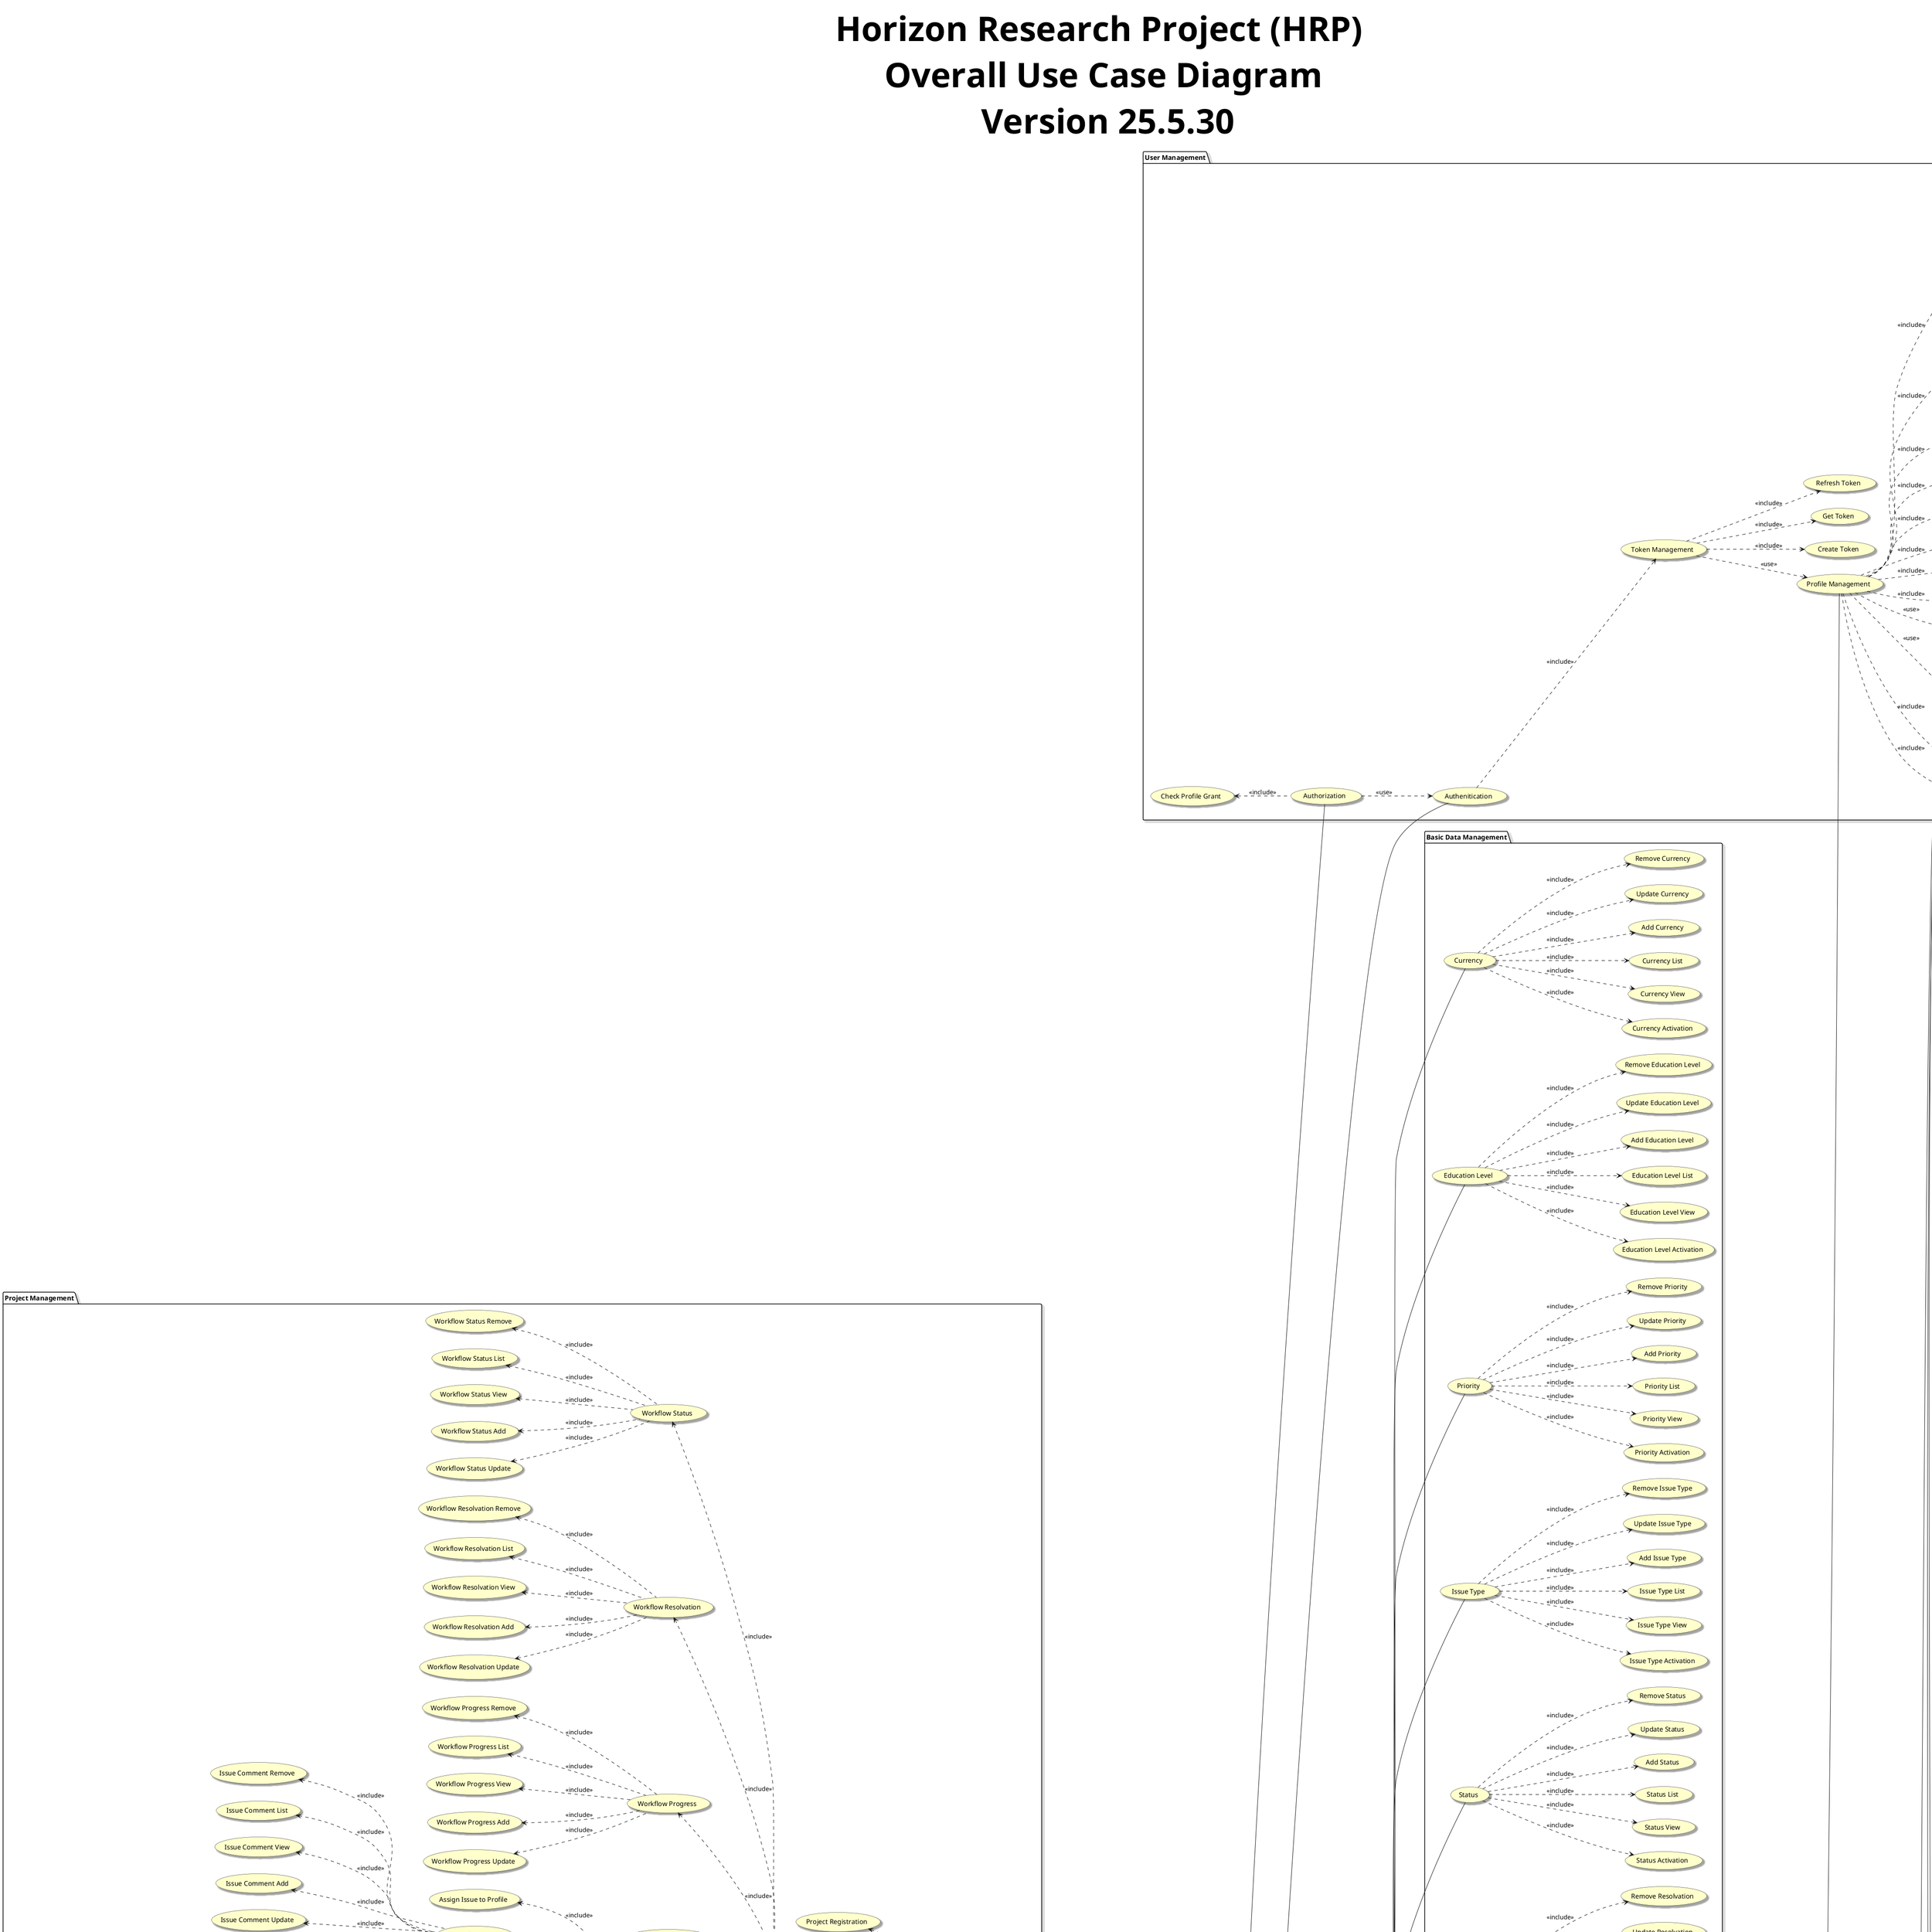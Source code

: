 @startuml
left to right direction

skinparam useCaseBackgroundColor #Business
skinparam actorBackgroundColor #Business
skinparam Shadowing True
skinparam TitleFontSize 72px

title Horizon Research Project (HRP) \n Overall Use Case Diagram \n Version 25.5.30

:User: as User
:Senior Manager: as SeniorManager
:Project Manager: as PMO
:Financial Manager: as Fmanager
:Administrator: as Admin
:Human Resource: as HR
:Accountant: as Accountant
:Staff: as Staff
:DevOps Manager: as DevOpsManager
:Product Manager: as ProductManager


package "User Management"{
    
    usecase "Role Management" as roleManagement
    usecase "Role Registration" as roleRegistration
    usecase "Role Update" as roleUpdate
    usecase "Role Activation" as roleActivation
    usecase "Role Search" as roleSearch
    usecase "Role List" as roleList

    usecase "Group Management" as groupManagement
    usecase "Group Registration" as groupRegistration
    usecase "Group Update" as groupUpdate
    usecase "Group Activation" as groupActivation
    usecase "Group Search" as groupSearch
    usecase "Group List" as groupList

    usecase "Profile Management" as profileManagement
    usecase "Profile Registration" as profileRegistration
    usecase "Profile Activation" as profileActivation
    usecase "Profile Update" as profileUpdate
    usecase "Profile Search" as profileSearch
    usecase "Profile List" as profileList
    usecase "Profile View" as profileView

    usecase "Profile Permission" as profilePermission
    usecase "Add Profile Permission" as addProfilePermission
    usecase "Remove Profile Permission" as removeProfilePermission
    usecase "Profile Permission List" as profilePermissionList

    usecase "Profile Role Management" as profileRoleManagement
    usecase "Add Profile Role" as addProfileRole
    usecase "Remove Profile Role" as removeProfileRole
    usecase "Profile Role List" as profileRoleList

    usecase "Profile Group Management" as profileGroupManagement
    usecase "Add Profile Group" as addProfileGroup
    usecase "Remove Profile Group" as removeProfileGroup
    usecase "Profile Group List" as profileGroupList

    usecase "Token Management" as tokenMangement
    usecase "Create Token" as createToken
    usecase "Get Token" as getToken
    usecase "Refresh Token" as refreshToken

    usecase "Change Password" as changePassword
    usecase "Authenitication" as authentication

    usecase "Authorization" as authorization
    usecase "Check Profile Grant" as checkGrant

}

package "Basic Data Management"{
    usecase "Currency" as currency
    usecase "Add Currency" as addCurrency
    usecase "Update Currency" as updateCurrency
    usecase "Remove Currency" as removeCurrency
    usecase "Currency Activation" as currencyActivation
    usecase "Currency View" as currencyView
    usecase "Currency List" as currencyList

    usecase "Education Level" as educationLevel
    usecase "Add Education Level" as addEducationLevel
    usecase "Update Education Level" as updateEducationLevel
    usecase "Remove Education Level" as removeEducationLevel
    usecase "Education Level Activation" as educationLevelActivation
    usecase "Education Level View" as educationLevelView
    usecase "Education Level List" as educationLevelList

    usecase "Priority" as priority
    usecase "Add Priority" as addPriority
    usecase "Update Priority" as updatePriority
    usecase "Remove Priority" as removePriority
    usecase "Priority Activation" as priorityActivation
    usecase "Priority View" as priorityView
    usecase "Priority List" as priorityList

    usecase "Issue Type" as issueType
    usecase "Add Issue Type" as addIssueType
    usecase "Update Issue Type" as updateIssueType
    usecase "Remove Issue Type" as removeIssueType
    usecase "Issue Type Activation" as issueTypeActivation
    usecase "Issue Type View" as issueTypeView
    usecase "Issue Type List" as issueTypeList

    usecase "Status" as status
    usecase "Add Status" as addStatus
    usecase "Update Status" as updateStatus
    usecase "Remove Status" as removeStatus
    usecase "Status Activation" as statusActivation
    usecase "Status View" as statusView
    usecase "Status List" as statusList

    usecase "Resolvation" as resolvation
    usecase "Add Resolvation" as addResolvation
    usecase "Update Resolvation" as updateResolvation
    usecase "Remove Resolvation" as removeResolvation
    usecase "Resolvation Activation" as resolvationActivation
    usecase "Resolvation View" as resolvationView
    usecase "Resolvation List" as resolvationList


    usecase "Meeting Type" as meetingType
    usecase "Add Meeting Type" as addMeetingType
    usecase "Update Meeting Type" as updateMeetingType
    usecase "Remove Meeting Type" as removeMeetingType
    usecase "Meeting Type Activation" as meetingTypeActivation
    usecase "Meeting Type View" as meetingTypeView
    usecase "Meeting Type List" as meetingTypeList

    usecase "Document Type" as documentType
    usecase "Add Document Type" as addDocumentType
    usecase "Update Document Type" as updateDocumentType
    usecase "Remove Document Type" as removeDocumentType
    usecase "Document Type Activation" as documentTypeActivation
    usecase "Document Type View" as documentTypeView
    usecase "Document Type List" as documentTypeList

    usecase "File Extention" as fileExtention
    usecase "Add File Extention" as addFileExtention
    usecase "Update File Extention" as updateFileExtention
    usecase "Remove File Extention" as removeFileExtention
    usecase "File Extention Activation" as fileExtentionActivation
    usecase "File Extention View" as fileExtentionView
    usecase "File Extention List" as fileExtentionList

    usecase "Contract Type" as contractType
    usecase "Add Contract Type" as addContractType
    usecase "Update Contract Type" as updateContractType
    usecase "Remove Contract Type" as removeContractType
    usecase "Contract Type Activation" as contractTypeActivation
    usecase "Contract Type View" as contractTypeView
    usecase "Contract Type List" as contractTypeList

    usecase "Time Unit" as timeUnit
    usecase "Add Time Unit" as addTimeUnit
    usecase "Update Time Unit" as updateTimeUnit
    usecase "Remove Time Unit" as removeTimeUnit
    usecase "Time Unit Activation" as timeUnitActivation
    usecase "Time Unit View" as timeUnitView
    usecase "Time Unit List" as timeUnitList
}

package "Document Management"{
    usecase "Document" as document
    usecase "Document Upload" as documentUpload
    usecase "Document Info Update" as documentInfoUpdate
    usecase "Document Remove" as documentRemove
    usecase "Document List" as documentList
    usecase "Document View" as documentView
    usecase "Project Workflow Document Type" as projectWorkflowDocumentType
    usecase "Project Workflow Document Type Add" as projectWorkflowDocumentTypeAdd
    usecase "Project Workflow Document Type Update" as projectWorkflowDocumentTypeUpdate
    usecase "Project Workflow Document Type Remove" as projectWorkflowDocumentTypeRemove
    usecase "Project Workflow Document Type List" as projectWorkflowDocumentTypeList
    usecase "Project Workflow Document Type View" as projectWorkflowDocumentTypeView
    usecase "Project Workflow Document Type Activation" as projectWorkflowDocumentTypeActivation
    usecase "Workflow Eligible File Extention" as workflowEligibleFileExtention
    usecase "Workflow Eligible File Extention Add" as workflowEligibleFileExtentionAdd
    usecase "Workflow Eligible File Extention Update" as workflowEligibleFileExtentionUpdate
    usecase "Workflow Eligible File Extention Remove" as workflowEligibleFileExtentionRemove
    usecase "Workflow Eligible File Extention List" as workflowEligibleFileExtentionList
    usecase "Workflow Eligible File Extention View" as workflowEligibleFileExtentionView
    usecase "Workflow Eligible File Extention Activation" as workflowEligibleFileExtentionActivation
}

package "Connector"{
    usecase "Set Jira Connection Settings" as setJiraConnection
    usecase "Set Trello Connection Settings" as setTrelloConnection
    usecase "Set GitHub Connection Settings" as setGitHubConnection
    usecase "Set GitLab Connection Settings" as setGitLabConnection
    usecase "Set Bibucket Connection Settings" as setBitbucketConnection
    usecase "Set File Server Connection Settings" as setFileServerConnection

    usecase "Sync Project Activities by Jira" as syncByJira
    usecase "Sync Project Activities by Trello" as syncByTrello
    usecase "Sync Changes List by GitHub" as syncByGitHub
    usecase "Sync Changes List by GitLab" as syncByGitLab
    usecase "Sync Changes List by Bitbucket" as syncByBitbucket
    usecase "Financial Data Migration by Excel File" as financialDataMigration
}


User <|--Admin
Admin -- profileManagement
Admin -- roleManagement
Admin -- groupManagement
User -- authentication
User -- authorization
User -- profileView
User -- changePassword
Admin -- currency
Admin -- educationLevel
Admin -- priority
Admin -- issueType
Admin -- status
Admin -- resolvation
Admin -- meetingType
Admin -- documentType
Admin -- fileExtention
Admin -- contractType
Admin -- timeUnit
User -- document
Admin -- projectWorkflowDocumentType
Admin -- workflowEligibleFileExtention


profileManagement ..> profileRegistration : <<include>>
profileManagement ..> profileActivation : <<include>>
profileManagement ..> changePassword : <<include>>
profileManagement ..> profileSearch : <<include>>
profileManagement ..> profileUpdate : <<include>>
profileManagement ..> profileList : <<include>>
profileManagement ..> profileView : <<include>>
profileManagement ..> profilePermission : <<include>>
profileManagement ..> profileGroupManagement : <<include>>
profileManagement ..> profileRoleManagement : <<include>>
profileManagement ..> roleManagement : <<use>>
profileManagement ..> groupManagement : <<use>>

profilePermission ..> addProfilePermission : <<include>>
profilePermission ..> removeProfilePermission : <<include>>
profilePermission ..> profilePermissionList : <<include>>

profileGroupManagement ..> addProfileGroup : <<include>>
profileGroupManagement ..> removeProfileGroup : <<include>>
profileGroupManagement ..> profileGroupList : <<include>>

profileRoleManagement ..> addProfileRole : <<include>>
profileRoleManagement ..> removeProfileRole : <<include>>
profileRoleManagement ..> profileRoleList : <<include>>

roleManagement ..> roleRegistration : <<include>>
roleManagement ..> roleUpdate : <<include>>
roleManagement ..> roleActivation : <<include>>
roleManagement ..> roleList : <<include>>
roleManagement ..> roleSearch : <<include>>

groupManagement ..> groupRegistration : <<include>>
groupManagement ..> groupUpdate : <<include>>
groupManagement ..> groupActivation : <<include>>
groupManagement ..> groupList : <<include>>
groupManagement ..> groupSearch : <<include>>

tokenMangement ..> createToken : <<include>>
tokenMangement ..> getToken : <<include>>
tokenMangement ..> refreshToken : <<include>>

authentication ..> tokenMangement : <<include>>
tokenMangement ..> profileManagement : <<use>>
authorization ..> authentication : <<use>>
checkGrant <.. authorization : <<include>>

currency ..> addCurrency : <<include>>
currency ..> updateCurrency : <<include>>
currency ..> removeCurrency : <<include>>
currency ..> currencyActivation : <<include>>
currency ..> currencyList : <<include>>
currency ..> currencyView : <<include>>

priority ..> addPriority : <<include>>
priority ..> updatePriority : <<include>>
priority ..> removePriority : <<include>>
priority ..> priorityActivation : <<include>>
priority ..> priorityList : <<include>>
priority ..> priorityView : <<include>>

status ..> addStatus: <<include>>
status ..> updateStatus : <<include>>
status ..> removeStatus : <<include>>
status ..> statusActivation : <<include>>
status ..> statusList : <<include>>
status ..> statusView : <<include>>

resolvation ..> addResolvation : <<include>>
resolvation ..> updateResolvation : <<include>>
resolvation ..> removeResolvation : <<include>>
resolvation ..> resolvationActivation : <<include>>
resolvation ..> resolvationList : <<include>>
resolvation ..> resolvationView : <<include>>

educationLevel ..> addEducationLevel: <<include>>
educationLevel ..> updateEducationLevel : <<include>>
educationLevel ..> removeEducationLevel : <<include>>
educationLevel ..> educationLevelActivation : <<include>>
educationLevel ..> educationLevelList : <<include>>
educationLevel ..> educationLevelView : <<include>>

issueType ..> addIssueType: <<include>>
issueType ..> updateIssueType : <<include>>
issueType ..> removeIssueType : <<include>>
issueType ..> issueTypeActivation : <<include>>
issueType ..> issueTypeList : <<include>>
issueType ..> issueTypeView : <<include>>

meetingType ..> addMeetingType: <<include>>
meetingType ..> updateMeetingType : <<include>>
meetingType ..> removeMeetingType : <<include>>
meetingType ..> meetingTypeActivation : <<include>>
meetingType ..> meetingTypeList : <<include>>
meetingType ..> meetingTypeView : <<include>>

documentType ..> addDocumentType: <<include>>
documentType ..> updateDocumentType : <<include>>
documentType ..> removeDocumentType : <<include>>
documentType ..> documentTypeActivation : <<include>>
documentType ..> documentTypeList : <<include>>
documentType ..> documentTypeView : <<include>>

fileExtention ..> addFileExtention: <<include>>
fileExtention ..> updateFileExtention : <<include>>
fileExtention ..> removeFileExtention : <<include>>
fileExtention ..> fileExtentionActivation : <<include>>
fileExtention ..> fileExtentionList : <<include>>
fileExtention ..> fileExtentionView : <<include>>

contractType ..> addContractType: <<include>>
contractType ..> updateContractType : <<include>>
contractType ..> removeContractType : <<include>>
contractType ..> contractTypeActivation : <<include>>
contractType ..> contractTypeList : <<include>>
contractType ..> contractTypeView : <<include>>

timeUnit ..> addTimeUnit: <<include>>
timeUnit ..> updateTimeUnit : <<include>>
timeUnit ..> removeTimeUnit : <<include>>
timeUnit ..> timeUnitActivation : <<include>>
timeUnit ..> timeUnitList : <<include>>
timeUnit ..> timeUnitView : <<include>>

document ..> documentUpload : <<include>>
document ..> documentInfoUpdate : <<include>>
document ..> documentRemove : <<include>>
document ..> documentList : <<include>>
document ..> documentView : <<include>>
projectWorkflowDocumentType ..> projectWorkflowDocumentTypeAdd : <<include>>
projectWorkflowDocumentType ..> projectWorkflowDocumentTypeUpdate : <<include>>
projectWorkflowDocumentType ..> projectWorkflowDocumentTypeRemove : <<include>>
projectWorkflowDocumentType ..> projectWorkflowDocumentTypeList : <<include>>
projectWorkflowDocumentType ..> projectWorkflowDocumentTypeView : <<include>>
projectWorkflowDocumentType ..> projectWorkflowDocumentTypeActivation : <<include>>
workflowEligibleFileExtention ..> workflowEligibleFileExtentionAdd : <<include>>
workflowEligibleFileExtention ..> workflowEligibleFileExtentionUpdate : <<include>>
workflowEligibleFileExtention ..> workflowEligibleFileExtentionRemove : <<include>>
workflowEligibleFileExtention ..> workflowEligibleFileExtentionList : <<include>>
workflowEligibleFileExtention ..> workflowEligibleFileExtentionView : <<include>>
workflowEligibleFileExtention ..> workflowEligibleFileExtentionActivation : <<include>>

Admin -- setJiraConnection
Admin -- setTrelloConnection
Admin -- setGitHubConnection
Admin -- setGitLabConnection
Admin -- setBitbucketConnection
Admin -- setFileServerConnection

setFileServerConnection <.. financialDataMigration
setJiraConnection <.. syncByJira
setTrelloConnection <.. syncByTrello
setGitHubConnection <.. syncByGitHub
setGitLabConnection <.. syncByGitLab
setBitbucketConnection <.. syncByBitbucket

PMO -- syncByJira
PMO -- syncByTrello
PMO -- syncByGitHub
PMO -- syncByGitLab
PMO -- syncByBitbucket
Fmanager -- financialDataMigration

package "Financial"{
    
    usecase "Activity Based Costing" as abc
    usecase "Direct Costing" as directCosting
    usecase "Bugget Management" as bugget
    usecase "Operational Budgeting" as buggeting
    usecase "Product Pricing" as pricing

    usecase "Cost Management" as costing
    usecase "Cost Receipt" as costReceipt
    usecase "Add Cost Receipt" as addCostReceipt
    usecase "Update Cost Receipt" as updateCostReceipt
    usecase "Remove Cost Receipt" as removeCostReceipt
    usecase "Get Cost Receipt" as getCostReceipt
    usecase "Cost Receipt List" as costReceiptList
    usecase "Cost Receipt Item" as costReceiptItem
    usecase "Add Cost Receipt Item" as addCostReceiptItem
    usecase "Update Cost Receipt Item" as updateCostReceiptItem
    usecase "Remove Cost Receipt Item" as removeCostReceiptItem
    usecase "Get Cost Receipt Item" as getCostReceiptItem
    usecase "Cost Receipt Item List" as costReceiptItemList
    usecase "Project Direct Cost Item" as projectDirectCostItem
    usecase "Add Project Direct Cost Item" as addProjectDirectCostItem
    usecase "Update Project Direct Cost Item" as updateProjectDirectCostItem
    usecase "Remove Project Direct Cost  Item" as removeProjectDirectCostItem
    usecase "Get Project Direct Cost Item" as getProjectDirectCostItem
    usecase "Cost Project Direct Item List" as projectDirectCostItemList

    usecase "Payment Management" as paymentManagement
    usecase "Supplier Management" as supplierManagement
    usecase "Add Supplier" as addSupplier
    usecase "Update Supplier" as updateSupplier
    usecase "Remove Supplier" as removeSupplier
    usecase "Get Supplier" as getSupplier
    usecase "Supplier List" as supplierList
    usecase "Salary Payment" as salaryPayment
    usecase "Add Salary Payment Receipt" as addSalaryPaymentReceipt
    usecase "Update Salary Payment Receipt" as updateSalaryPaymentReceipt
    usecase "Remove Salary Payment Receipt" as removeSalaryPaymentReceipt
    usecase "Get Salary Payment Receipt" as getSalaryPaymentReceipt
    usecase "Salary Payment Receipt List" as salaryPaymentReceiptList
    usecase "Cost Payment" as costPayment
    usecase "Add Cost Payment Receipt" as addCostPaymentReceipt
    usecase "Update Cost Payment Receipt" as updateCostPaymentReceipt
    usecase "Remove Cost Payment Receipt" as removeCostPaymentReceipt
    usecase "Get Cost Payment Receipt" as getCostPaymentReceipt
    usecase "Cost Payment Receipt List" as costPaymentReceiptList
    usecase "Staff Additional Payment" as staffAdditionalPayment
    usecase "Add Staff Additional Payment Receipt" as addStaffAdditionalPaymentReceipt
    usecase "Update Staff Additional Payment Receipt" as updateStaffAdditionalPaymentReceipt
    usecase "Remove Staff Additional Payment Receipt" as removeStaffAdditionalPaymentReceipt
    usecase "Get Staff Additional Payment Receipt" as getStaffAdditionalPaymentReceipt
    usecase "Staff Additional Payment Receipt List" as staffAdditionalPaymentReceiptList

    usecase "Salary Management" as salaryManagement
    usecase "Staff Contract Management" as staffContractManagement
    usecase "Add Staff Contract" as addStaffContract
    usecase "Update Staff Contract" as updateStaffContract
    usecase "Remove Staff Contract" as removeStaffContract
    usecase "Get Staff Contract" as getStaffContract
    usecase "Staff Contract List" as staffContractList
    usecase "Contract Item" as contractItem
    usecase "Add Contract Item" as addContractItem
    usecase "Update Contract Item" as updateContractItem
    usecase "Remove Contract Item" as removeContractItem
    usecase "Contract Item List" as contractItemList
    usecase "Contract Deduction Item" as contractDeductionItem
    usecase "Add Contract Deduction Item" as addContractDeductionItem
    usecase "Update Contract Deduction Item" as updateContractDeductionItem
    usecase "Remove Contract Deduction Item" as removeContractDeductionItem
    usecase "Contract Deduction Item List" as contractDeductionItemList
    usecase "Monthly Salary Calulation" as monthlySalaryCalculation
    usecase "Annually Salary Calulation" as annuallySalaryCalculation
    usecase "Print Bill Salary" as printBillSalary
}

Accountant --|> User
Fmanager --|> User
SeniorManager --|> User
salaryManagement -- Accountant
salaryManagement -- Fmanager
salaryManagement -- HR
costing -- Accountant
paymentManagement -- Accountant
pricing -- Accountant
bugget -- Fmanager
bugget -- SeniorManager


staffContractManagement <.. salaryManagement : <<include>>
addStaffContract <.. staffContractManagement : <<include>>
updateStaffContract <.. staffContractManagement : <<include>>
removeStaffContract <.. staffContractManagement : <<include>>
getStaffContract <.. staffContractManagement : <<include>>
staffContractList <.. staffContractManagement : <<include>>
contractItem <.. staffContractManagement : <<include>>
addContractItem <.. contractItem : <<include>>
updateContractItem <.. contractItem : <<include>>
removeContractItem <.. contractItem : <<include>>
contractItemList <.. contractItem : <<include>>
contractDeductionItem <.. staffContractManagement : <<include>>
addContractDeductionItem <.. contractDeductionItem : <<include>>
updateContractDeductionItem <.. contractDeductionItem : <<include>>
removeContractDeductionItem <.. contractDeductionItem : <<include>>
contractDeductionItemList <.. contractDeductionItem : <<include>>
monthlySalaryCalculation <.. salaryManagement : <<include>>
annuallySalaryCalculation <.. salaryManagement : <<include>>
printBillSalary <.. salaryManagement : <<include>>

supplierManagement <.. paymentManagement : <<include>>
addSupplier <.. supplierManagement : <<include>>
updateSupplier <.. supplierManagement : <<include>>
removeSupplier <.. supplierManagement : <<include>>
getSupplier <.. supplierManagement : <<include>>
supplierList <.. supplierManagement : <<include>>
salaryPayment <.. paymentManagement : <<include>>
addSalaryPaymentReceipt <.. salaryPayment : <<include>>
updateSalaryPaymentReceipt <.. salaryPayment : <<include>>
removeSalaryPaymentReceipt <.. salaryPayment : <<include>>
getSalaryPaymentReceipt <.. salaryPayment : <<include>>
salaryPaymentReceiptList <.. salaryPayment : <<include>>
costPayment <.. paymentManagement : <<include>>
addCostPaymentReceipt <.. costPayment : <<include>>
updateCostPaymentReceipt <.. costPayment : <<include>>
removeCostPaymentReceipt <.. costPayment : <<include>>
getCostPaymentReceipt <.. costPayment : <<include>>
costPaymentReceiptList <.. costPayment : <<include>>
staffAdditionalPayment <.. paymentManagement : <<include>>
addStaffAdditionalPaymentReceipt <.. staffAdditionalPayment : <<include>>
updateStaffAdditionalPaymentReceipt <.. staffAdditionalPayment : <<include>>
removeStaffAdditionalPaymentReceipt <.. staffAdditionalPayment : <<include>>
getStaffAdditionalPaymentReceipt <.. staffAdditionalPayment : <<include>>
staffAdditionalPaymentReceiptList <.. staffAdditionalPayment : <<include>>

costReceipt <.. costing : <<include>>
addCostReceipt <.. costReceipt : <<include>>
updateCostReceipt <.. costReceipt : <<include>>
removeCostReceipt <.. costReceipt : <<include>>
getCostReceipt <.. costReceipt : <<include>>
costReceiptList <.. costReceipt : <<include>>
costReceiptItem <.. costReceipt : <<include>>
addCostReceiptItem <.. costReceiptItem : <<include>>
updateCostReceiptItem <.. costReceiptItem : <<include>>
removeCostReceiptItem <.. costReceiptItem : <<include>>
getCostReceiptItem <.. costReceiptItem : <<include>>
costReceiptItemList <.. costReceiptItem : <<include>>
projectDirectCostItem <.. costReceiptItem : <<include>>
addProjectDirectCostItem <.. projectDirectCostItem : <<include>>
updateProjectDirectCostItem <.. projectDirectCostItem : <<include>>
removeProjectDirectCostItem <.. projectDirectCostItem : <<include>>
getProjectDirectCostItem <.. projectDirectCostItem : <<include>>
projectDirectCostItemList <.. projectDirectCostItem : <<include>>

buggeting <.. bugget : <<include>>
directCosting <.. pricing : <<include>>
abc <.. pricing : <<include>>

:Human Resource: as HR
:Staff: as Staff

package "Human Resource Management"{
    usecase "Department Management" as departmentManagement
    usecase "Department Registration" as departmentRegistration
    usecase "Department Update" as departmentUpdate
    usecase "Department Activation" as departmentActivation
    usecase "Department Remove" as departmentRemove
    usecase "Department List" as departmentList
    usecase "Department View" as departmentView

    usecase "Position Management" as positionManagement
    usecase "Position Registration" as positionRegistration
    usecase "Position Update" as positionUpdate
    usecase "Position Activation" as positionActivation
    usecase "Position Remove" as positionRemove
    usecase "Position List" as positionList
    usecase "Position View" as positionView
    usecase "Set Salary Range of The Position" as setPositionSalaryrange

    usecase "Attendance Management" as attendanceManagement
    usecase "Attendance Add" as attendanceAdd
    usecase "Attendance Update" as AttendanceUpdate
    usecase "Attendance Remove" as AttendanceRemove
    usecase "Attendance List" as attendanceList
    usecase "Attendance View" as attendanceView

    usecase "Leave Management" as leaveManagement
    usecase "Leave Add" as leaveAdd
    usecase "Leave Update" as leaveUpdate
    usecase "Leave Remove" as leaveRemove
    usecase "Leave List" as leaveList
    usecase "Leave View" as leaveView

    usecase "Mission Management" as missionManagement
    usecase "Mission Add" as missionAdd
    usecase "Mission Update" as missionUpdate
    usecase "Mission Remove" as missionRemove
    usecase "Mission List" as missionList
    usecase "Mission View" as missionView

    usecase "Attendance Report" as attendanceReport
    usecase "Calulate Total Mission Time" as totalMissionTime
    usecase "Calulate Total Leave Time" as totalLeaveTime
    usecase "Calulate Total Overtime" as totalOvertime
    usecase "Calulate Total Work Dificit Time" as totalWorkDificitTime

    usecase "Resume Management" as resumeManagement
    usecase "Profile Education" as profileEducation
    usecase "Profile Education Add" as profileEducationAdd
    usecase "Profile Education Update" as profileEducationUpdate
    usecase "Profile Education Remove" as profileEducationRemove
    usecase "Profile Education List" as profileEducationList
    usecase "Profile Education View" as profileEducationView
    usecase "Profile Job Experience" as profileJobExperience
    usecase "Profile Job Experience Add" as profileJobExperienceAdd
    usecase "Profile Job Experience Update" as profileJobExperienceUpdate
    usecase "Profile Job Experience Remove" as profileJobExperienceRemove
    usecase "Profile Job Experience List" as profileJobExperienceList
    usecase "Profile Job Experience View" as profileJobExperienceView
    usecase "Profile Certificate" as profileCertificate
    usecase "Profile Certificate Add" as profileCertificateAdd
    usecase "Profile Certificate Update" as profileCertificateUpdate
    usecase "Profile Certificate Remove" as profileCertificateRemove
    usecase "Profile Certificate List" as profileCertificateList
    usecase "Profile Certificate View" as profileCertificateView

    usecase "Company Calendar Management" as compnayCalendarManagement
    usecase "Working Timetable" as workingTimeTable
    usecase "Working Timetable Add" as workingTimeTableAdd
    usecase "Working Timetable Update" as workingTimeTableUpdate
    usecase "Working Timetable Remove" as workingTimeTableRemove
    usecase "Working Timetable List" as workingTimeTableList
    usecase "Working Timetable View" as workingTimeTableView
    usecase "Holidaies" as holidaies
    usecase "Holidaies Add" as holidaiesAdd
    usecase "Holidaies Update" as holidaiesUpdate
    usecase "Holidaies Remove" as holidaiesRemove
    usecase "Holidaies List" as holidaiesList
    usecase "Holidaies View" as holidaiesView

    usecase "Questionnaire" as questionnaire
    usecase "Questionnaire Add" as questionnaireAdd
    usecase "Questionnaire Update" as questionnaireUpdate
    usecase "Questionnaire Remove" as questionnaireRemove
    usecase "Questionnaire List" as questionnaireList
    usecase "Questionnaire View" as questionnaireView
    usecase "Questionnaire Target Department" as questionnaireTargetDepartment
    usecase "Questionnaire Target Department Add" as questionnaireTargetDepartmentAdd
    usecase "Questionnaire Target Department Update" as questionnaireTargetDepartmentUpdate
    usecase "Questionnaire Target Department Remove" as questionnaireTargetDepartmentRemove
    usecase "Questionnaire Target Department List" as questionnaireTargetDepartmentList
    usecase "Questionnaire Target Department View" as questionnaireTargetDepartmentView
    usecase "Question" as question
    usecase "Question Add" as questionAdd
    usecase "Question Update" as questionUpdate
    usecase "Question Remove" as questionRemove
    usecase "Question List" as questionList
    usecase "Question View" as questionView
    usecase "Question Option" as questionOption
    usecase "Question Option Add" as questionOptionAdd
    usecase "Question Option Update" as questionOptionUpdate
    usecase "Question Option Remove" as questionOptionRemove
    usecase "Question Option List" as questionOptionList
    usecase "Question Option View" as questionOptionView

    usecase "Questionnaire Result" as questionnaireResult
    usecase "Questionnaire Result Add" as questionnaireResultAdd
    usecase "Questionnaire Result List" as questionnaireResultList
    usecase "Questionnaire Result View" as questionnaireResultView
    usecase "Questionnaire Result Detail" as questionnaireResultDetail
    usecase "Questionnaire Result Detail Add" as questionnaireResultDetailAdd
    usecase "Questionnaire Result Detail List" as questionnaireResultDetailList
    usecase "Questionnaire Result Detail View" as questionnaireResultDetailView
    usecase "Questionnaire Choosed Option Result Detail" as questionnaireChoosedOptionResultDetail
    usecase "Questionnaire Choosed Option Result Detail Add" as questionnaireChoosedOptionResultDetailAdd
    usecase "Questionnaire Choosed Option Result Detail List" as questionnaireChoosedOptionResultDetailList
    usecase "Questionnaire Choosed Option Result Detail View" as questionnaireChoosedOptionResultDetailView
}

HR --|> User
departmentManagement -- HR
positionManagement -- HR
resumeManagement -- HR
compnayCalendarManagement -- HR
questionnaire -- HR
attendanceManagement -- HR
questionnaireResult -- HR
attendanceManagement -- Staff
questionnaireResult -- Staff

departmentRegistration <.. departmentManagement : <<include>>
departmentUpdate <.. departmentManagement : <<include>>
departmentActivation <.. departmentManagement : <<include>>
departmentRemove <.. departmentManagement : <<include>>
departmentList <.. departmentManagement : <<include>>
departmentView <.. departmentManagement : <<include>>

departmentManagement <. positionManagement
positionRegistration <.. positionManagement : <<include>>
positionUpdate <.. positionManagement : <<include>>
positionRemove <.. positionManagement : <<include>>
positionActivation <.. positionManagement : <<include>>
positionList <.. positionManagement : <<include>>
positionView <.. positionManagement : <<include>>
setPositionSalaryrange <.. positionManagement : <<include>>

attendanceAdd <.. attendanceManagement : <<include>>
AttendanceUpdate <.. attendanceManagement : <<include>>
AttendanceRemove <.. attendanceManagement : <<include>>
attendanceList <.. attendanceManagement : <<include>>
attendanceView <.. attendanceManagement : <<include>>

leaveManagement <.. attendanceManagement : <<include>>
leaveAdd <.. leaveManagement : <<include>>
leaveUpdate <.. leaveManagement : <<include>>
leaveRemove <.. leaveManagement : <<include>>
leaveList <.. leaveManagement : <<include>>
leaveView <.. leaveManagement : <<include>>

missionManagement <.. attendanceManagement : <<include>>
missionAdd <.. missionManagement : <<include>>
missionUpdate <.. missionManagement : <<include>>
missionRemove <.. missionManagement : <<include>>
missionList <.. missionManagement : <<include>>
missionView <.. missionManagement : <<include>>

attendanceReport <.. attendanceManagement : <<include>>
totalMissionTime <.. attendanceReport : <<include>>
totalLeaveTime <.. attendanceReport : <<include>>
totalOvertime <.. attendanceReport : <<include>>
totalWorkDificitTime <.. attendanceReport : <<include>>

profileEducation <.. resumeManagement : <<include>>
profileEducationAdd <.. profileEducation : <<include>>
profileEducationUpdate <.. profileEducation : <<include>>
profileEducationRemove <.. profileEducation : <<include>>
profileEducationList <.. profileEducation : <<include>>
profileEducationView <.. profileEducation : <<include>>
profileJobExperience <.. resumeManagement : <<include>>
profileJobExperienceAdd <.. profileJobExperience : <<include>>
profileJobExperienceRemove <.. profileJobExperience : <<include>>
profileJobExperienceUpdate <.. profileJobExperience : <<include>>
profileJobExperienceList <.. profileJobExperience : <<include>>
profileJobExperienceView <.. profileJobExperience : <<include>>
profileCertificate <.. resumeManagement : <<include>>
profileCertificateAdd <.. profileCertificate : <<include>>
profileCertificateUpdate <.. profileCertificate : <<include>>
profileCertificateRemove <.. profileCertificate : <<include>>
profileCertificateList <.. profileCertificate : <<include>>
profileCertificateView <.. profileCertificate : <<include>>

workingTimeTable <.. compnayCalendarManagement : <<include>>
workingTimeTableAdd <.. workingTimeTable : <<include>>
workingTimeTableUpdate <.. workingTimeTable : <<include>>
workingTimeTableRemove <.. workingTimeTable : <<include>>
workingTimeTableList <.. workingTimeTable : <<include>>
workingTimeTableView <.. workingTimeTable : <<include>>
holidaies <.. compnayCalendarManagement : <<include>>
holidaiesAdd <.. holidaies : <<include>>
holidaiesUpdate <.. holidaies : <<include>>
holidaiesRemove <.. holidaies : <<include>>
holidaiesList <.. holidaies : <<include>>
holidaiesView <.. holidaies : <<include>>

questionnaireAdd <.. questionnaire : <<include>>
questionnaireUpdate <.. questionnaire : <<include>>
questionnaireRemove <.. questionnaire : <<include>>
questionnaireList <.. questionnaire : <<include>>
questionnaireView <.. questionnaire : <<include>>
questionnaireTargetDepartment <.. questionnaire : <<include>>
questionnaireTargetDepartmentAdd <.. questionnaireTargetDepartment : <<include>>
questionnaireTargetDepartmentUpdate <.. questionnaireTargetDepartment : <<include>>
questionnaireTargetDepartmentRemove <.. questionnaireTargetDepartment : <<include>>
questionnaireTargetDepartmentList <.. questionnaireTargetDepartment : <<include>>
questionnaireTargetDepartmentView <.. questionnaireTargetDepartment : <<include>>
question <.. questionnaire : <<include>>
questionAdd <.. question : <<include>>
questionUpdate <.. question : <<include>>
questionRemove <.. question : <<include>>
questionList <.. question : <<include>>
questionView <.. question : <<include>>
questionOption <.. question : <<include>>
questionOptionAdd <.. questionOption : <<include>>
questionOptionUpdate <.. questionOption : <<include>>
questionOptionRemove <.. questionOption : <<include>>
questionOptionList <.. questionOption : <<include>>
questionOptionView <.. questionOption : <<include>>

questionnaire <. questionnaireResult : <<inculde>>
questionnaireResultAdd <.. questionnaireResult : <<inculde>>
questionnaireResultList <.. questionnaireResult : <<inculde>>
questionnaireResultView <.. questionnaireResult : <<inculde>>
questionnaireResultDetail <.. questionnaireResult : <<inculde>>
questionnaireResultDetailAdd <.. questionnaireResultDetail : <<inculde>>
questionnaireResultDetailList <.. questionnaireResultDetail : <<inculde>>
questionnaireResultDetailView <.. questionnaireResultDetail : <<inculde>>
questionnaireChoosedOptionResultDetail <.. questionnaireResultDetail : <<inculde>>
questionnaireChoosedOptionResultDetailAdd <.. questionnaireChoosedOptionResultDetail : <<inculde>>
questionnaireChoosedOptionResultDetailList <.. questionnaireChoosedOptionResultDetail : <<inculde>>
questionnaireChoosedOptionResultDetailView <.. questionnaireChoosedOptionResultDetail : <<inculde>>

package "Project Management"{
    usecase "Project Management" as projectManagement
    usecase "Project Registration" as projectRegistration
    usecase "Project Update" as projectUpdate
    usecase "Project Activation" as projectActivation
    usecase "Project List" as projectList
    usecase "Project View" as projectView
    usecase "Project Workflow" as projectWorkflow
    usecase "Project Workflow Add" as projectWorkflowAdd
    usecase "Project Workflow Update" as projectWorkflowUpdate
    usecase "Project Workflow Remove" as projectWorkflowRemove
    usecase "Project Workflow List" as projectWorkflowList
    usecase "Project Workflow View" as projectWorkflowView
    usecase "Workflow Status" as workflowStatus
    usecase "Workflow Status Add" as workflowStatusAdd
    usecase "Workflow Status Update" as workflowStatusUpdate
    usecase "Workflow Status Remove" as workflowStatusRemove
    usecase "Workflow Status List" as workflowStatusList
    usecase "Workflow Status View" as workflowStatusView
    usecase "Workflow Resolvation" as workflowResolvation
    usecase "Workflow Resolvation Add" as workflowResolvationAdd
    usecase "Workflow Resolvation Update" as workflowResolvationUpdate
    usecase "Workflow Resolvation Remove" as workflowResolvationRemove
    usecase "Workflow Resolvation List" as workflowResolvationList
    usecase "Workflow Resolvation View" as workflowResolvationView
    usecase "Workflow Progress" as workflowProgress
    usecase "Workflow Progress Add" as workflowProgressAdd
    usecase "Workflow Progress Update" as workflowProgressUpdate
    usecase "Workflow Progress Remove" as workflowProgressRemove
    usecase "Workflow Progress List" as workflowProgressList
    usecase "Workflow Progress View" as workflowProgressView
    usecase "Project Team Management" as projectTeamManagement
    usecase "Team Member Add" as teamMemberAdd
    usecase "Team Member Update" as teamMemberUpdate
    usecase "Team Member Remove" as teamMemberRemove
    usecase "Team Member Team List" as teamMemberList
    usecase "Team Member View" as teamMemberView
    usecase "Release Management" as releaseManagement
    usecase "Release Add" as releaseAdd
    usecase "Release Update" as releaseUpdate
    usecase "Release Remove" as releaseRemove
    usecase "Release List" as releaseList
    usecase "Release View" as releaseView
    usecase "Release Issue" as releaseIssue
    usecase "Release Publish" as releasePublish
    usecase "Release Issue Add" as releaseIssueAdd
    usecase "Release Issue Update" as releaseIssueUpdate
    usecase "Release Issue Remove" as releaseIssueRemove
    usecase "Release Issue List" as releaseIssueList
    usecase "Release Issue View" as releaseIssueView
    usecase "Issue Management" as issueManagement
    usecase "Meeting Management" as meetingManagement
    usecase "Worklog Management" as worklogManagement
    usecase "Meeting Add" as meetingAdd
    usecase "Meeting Update" as meetingUpdate
    usecase "Meeting Cancel" as meetingCancel
    usecase "Meeting List" as meetingList
    usecase "Meeting View" as meetingView
    usecase "Meeting Add Comment" as meetingAddComment
    usecase "Meeting Update Comment" as meetingUpdateComment
    usecase "Meeting Remove Comment" as meetingRemoveComment
    usecase "Meeting Invitees" as meetingInvitees
    usecase "Meeting Invitees Add" as meetingInviteesAdd
    usecase "Meeting Invitees Update" as meetingInviteesUpdate
    usecase "Meeting Invitees Remove" as meetingInviteesRemove
    usecase "Meeting Invitees List" as meetingInviteesList
    usecase "Meeting Invitees View" as meetingInviteesView
    usecase "Meeting Attendance" as meetingAttendace
    usecase "Meeting Minutes" as meetingMinutes
    usecase "Meeting Minutes Add" as meetingMinutesAdd
    usecase "Meeting Minutes Update" as meetingMinutesUpdate
    usecase "Meeting Minutes Remove" as meetingMinutesRemove
    usecase "Meeting Minutes List" as meetingMinutesList
    usecase "Meeting Minutes View" as meetingMinutesView
    usecase "Issue Add" as issueAdd
    usecase "Issue Update" as issueUpdate
    usecase "Issue Remove" as issueCancel
    usecase "Issue List" as issueList
    usecase "Issue View" as issueView
    usecase "Issue Change Status" as issueChangeStatus
    usecase "Issue Change Resolvation" as issueChangeResolvation
    usecase "Assign Issue to Profile" as assignIssueToProfile
    usecase "Issue Comment" as issueComment
    usecase "Issue Comment Add" as issueCommentAdd
    usecase "Issue Comment Update" as issueCommentUpdate
    usecase "Issue Comment Remove" as issueCommentRemove
    usecase "Issue Comment List" as issueCommentList
    usecase "Issue Comment View" as issueCommentView
    usecase "Issue Attachment" as issueAttachment
    usecase "Issue Attachment Add" as issueAttachmentAdd
    usecase "Issue Attachment Update" as issueAttachmentUpdate
    usecase "Issue Attachment Remove" as issueAttachmentRemove
    usecase "Issue Attachment List" as issueAttachmentList
    usecase "Issue Attachment View" as issueAttachmentView
    usecase "Issue Workflow History" as issueWorkflowHistory
    usecase "Issue Workflow History Add" as issueWorkflowHistoryAdd
    usecase "Issue Workflow History List" as issueWorkflowHistoryList
    usecase "Issue Workflow History View" as issueWorkflowHistoryView
    usecase "Worklog Add" as worklogAdd
    usecase "Worklog Update" as worklogUpdate
    usecase "Worklog Remove" as worklogRemove
    usecase "Worklog List" as worklogList
    usecase "Worklog View" as worklogView
}

ProductManager --|> User
PMO --|> User
Staff --|> User
DevOps --|> User
projectManagement -- ProductManager
projectManagement -- PMO
projectTeamManagement -- PMO
releaseManagement -- PMO
releaseManagement -- ProductManager
releaseManagement -- DevOpsManager
issueManagement -- Staff
worklogManagement -- Staff
meetingManagement -- Staff

projectTeamManagement ..> projectManagement
projectWorkflow ..> projectManagement
issueManagement ..> projectWorkflow
releaseManagement ..> projectManagement
releaseIssue ..> issueManagement 
issueManagement ..> projectManagement
worklogManagement ..> issueManagement
meetingManagement ..> projectManagement



projectRegistration <.. projectManagement : <<include>>
projectUpdate <.. projectManagement : <<include>>
projectActivation <.. projectManagement : <<include>>
projectList <.. projectManagement : <<include>>
projectView <.. projectManagement : <<include>>
projectWorkflowAdd <.. projectWorkflow : <<include>>
projectWorkflowUpdate <.. projectWorkflow : <<include>>
projectWorkflowRemove <.. projectWorkflow : <<include>>
projectWorkflowList <.. projectWorkflow : <<include>>
projectWorkflowView <.. projectWorkflow : <<include>>
workflowStatus <.. projectWorkflow : <<include>>
workflowStatusAdd <.. workflowStatus : <<include>>
workflowStatusUpdate <.. workflowStatus : <<include>>
workflowStatusRemove <.. workflowStatus : <<include>>
workflowStatusList <.. workflowStatus : <<include>>
workflowStatusView <.. workflowStatus : <<include>>
workflowResolvation <.. projectWorkflow : <<include>>
workflowResolvationAdd <.. workflowResolvation : <<include>>
workflowResolvationUpdate <.. workflowResolvation : <<include>>
workflowResolvationRemove <.. workflowResolvation : <<include>>
workflowResolvationList <.. workflowResolvation : <<include>>
workflowResolvationView <.. workflowResolvation : <<include>>
workflowProgress <.. projectWorkflow : <<include>>
workflowProgressAdd <.. workflowProgress : <<include>>
workflowProgressUpdate <.. workflowProgress : <<include>>
workflowProgressRemove <.. workflowProgress : <<include>>
workflowProgressList <.. workflowProgress : <<include>>
workflowProgressView <.. workflowProgress : <<include>>
teamMemberAdd <.. projectTeamManagement : <<include>>
teamMemberUpdate <.. projectTeamManagement : <<include>>
teamMemberRemove <.. projectTeamManagement : <<include>>
teamMemberList <.. projectTeamManagement : <<include>>
teamMemberView <.. projectTeamManagement : <<include>>
releaseAdd <.. releaseManagement : <<include>>
releaseUpdate <.. releaseManagement : <<include>>
releaseRemove <.. releaseManagement : <<include>>
releaseList <.. releaseManagement : <<include>>
releasePublish <.. releaseManagement : <<include>>
releaseView <.. releaseManagement : <<include>>
releaseIssue <.. releaseManagement : <<include>>
releaseIssueAdd <.. releaseIssue : <<include>>
releaseIssueUpdate <.. releaseIssue : <<include>>
releaseIssueRemove <.. releaseIssue : <<include>>
releaseIssueList <.. releaseIssue : <<include>>
releaseIssueView <.. releaseIssue : <<include>>
meetingAdd <.. meetingManagement : <<include>>
meetingUpdate <.. meetingManagement : <<include>>
meetingCancel <.. meetingManagement : <<include>>
meetingList <.. meetingManagement : <<include>>
meetingInvitees <.. meetingManagement : <<include>>
meetingInviteesAdd <.. meetingInvitees : <<include>>
meetingInviteesUpdate <.. meetingInvitees : <<include>>
meetingInviteesRemove <.. meetingInvitees : <<include>>
meetingInviteesList <.. meetingInvitees : <<include>>
meetingInviteesView <.. meetingInvitees : <<include>>
meetingAttendace <.. meetingInvitees : <<include>>
meetingMinutes <.. meetingManagement : <<include>>
meetingMinutesAdd <.. meetingMinutes : <<include>>
meetingMinutesUpdate <.. meetingMinutes : <<include>>
meetingMinutesRemove <.. meetingMinutes : <<include>>
meetingMinutesList <.. meetingMinutes : <<include>>
meetingMinutesView <.. meetingMinutes : <<include>>
meetingView <.. meetingManagement : <<include>>
meetingAddComment <.. meetingManagement : <<include>>
meetingUpdateComment <.. meetingManagement : <<include>>
meetingRemoveComment <.. meetingManagement : <<include>>
issueAdd <.. issueManagement : <<include>>
issueUpdate <.. issueManagement : <<include>>
issueCancel <.. issueManagement : <<include>>
issueList <.. issueManagement : <<include>>
issueView <.. issueManagement : <<include>>
issueChangeStatus <.. issueManagement : <<include>>
issueChangeResolvation <.. issueManagement : <<include>>
assignIssueToProfile <.. issueManagement : <<include>>
issueComment <.. issueManagement : <<include>>
issueCommentAdd <.. issueComment : <<include>>
issueCommentUpdate <.. issueComment : <<include>>
issueCommentRemove <.. issueComment : <<include>>
issueCommentList <.. issueComment : <<include>>
issueCommentView <.. issueComment : <<include>>
issueAttachment <.. issueManagement : <<include>>
issueAttachmentAdd <.. issueAttachment : <<include>>
issueAttachmentUpdate <.. issueAttachment : <<include>>
issueAttachmentRemove <.. issueAttachment : <<include>>
issueAttachmentList <.. issueAttachment : <<include>>
issueAttachmentView <.. issueAttachment : <<include>>
issueWorkflowHistory <.. issueChangeStatus : <<include>>
issueWorkflowHistory <.. issueChangeResolvation : <<include>>
issueWorkflowHistoryAdd <.. issueWorkflowHistory : <<include>>
issueWorkflowHistoryList <.. issueWorkflowHistory : <<include>>
issueWorkflowHistoryView <.. issueWorkflowHistory : <<include>>
worklogAdd <.. worklogManagement : <<include>>
worklogUpdate  <.. worklogManagement : <<include>>
worklogRemove  <.. worklogManagement : <<include>>
worklogList  <.. worklogManagement : <<include>>
worklogView  <.. worklogManagement : <<include>>

@enduml